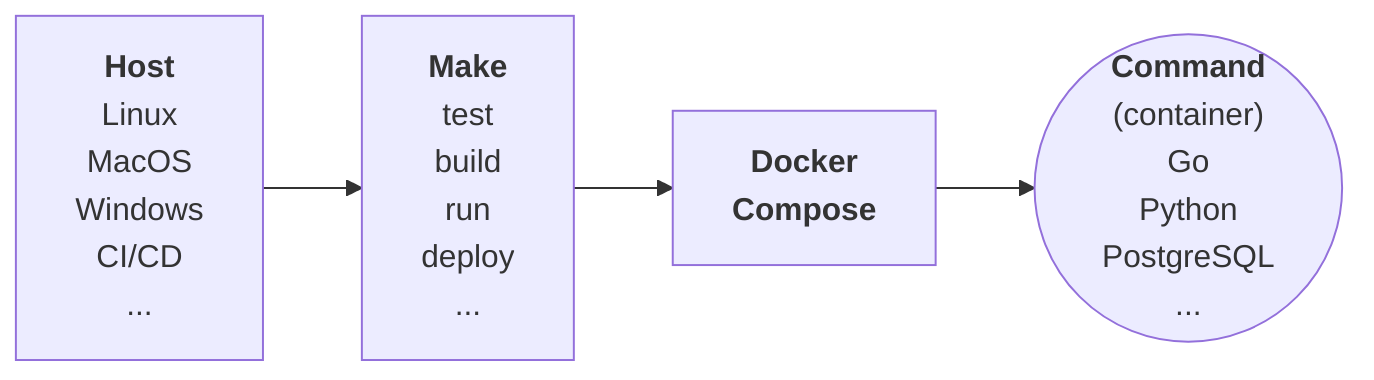 graph LR
    host["`**Host**
    Linux
    MacOS
    Windows
    CI/CD
    ...`"]
    make["`**Make**
    test
    build
    run
    deploy
    ...`"]
    host-->make
    make-->docker["`**Docker**
    **Compose**`"]
    container(("`**Command**
    &emsp;&emsp;(container)&emsp;&emsp;
    Go
    Python
    PostgreSQL
    ...`"))
    docker-->container